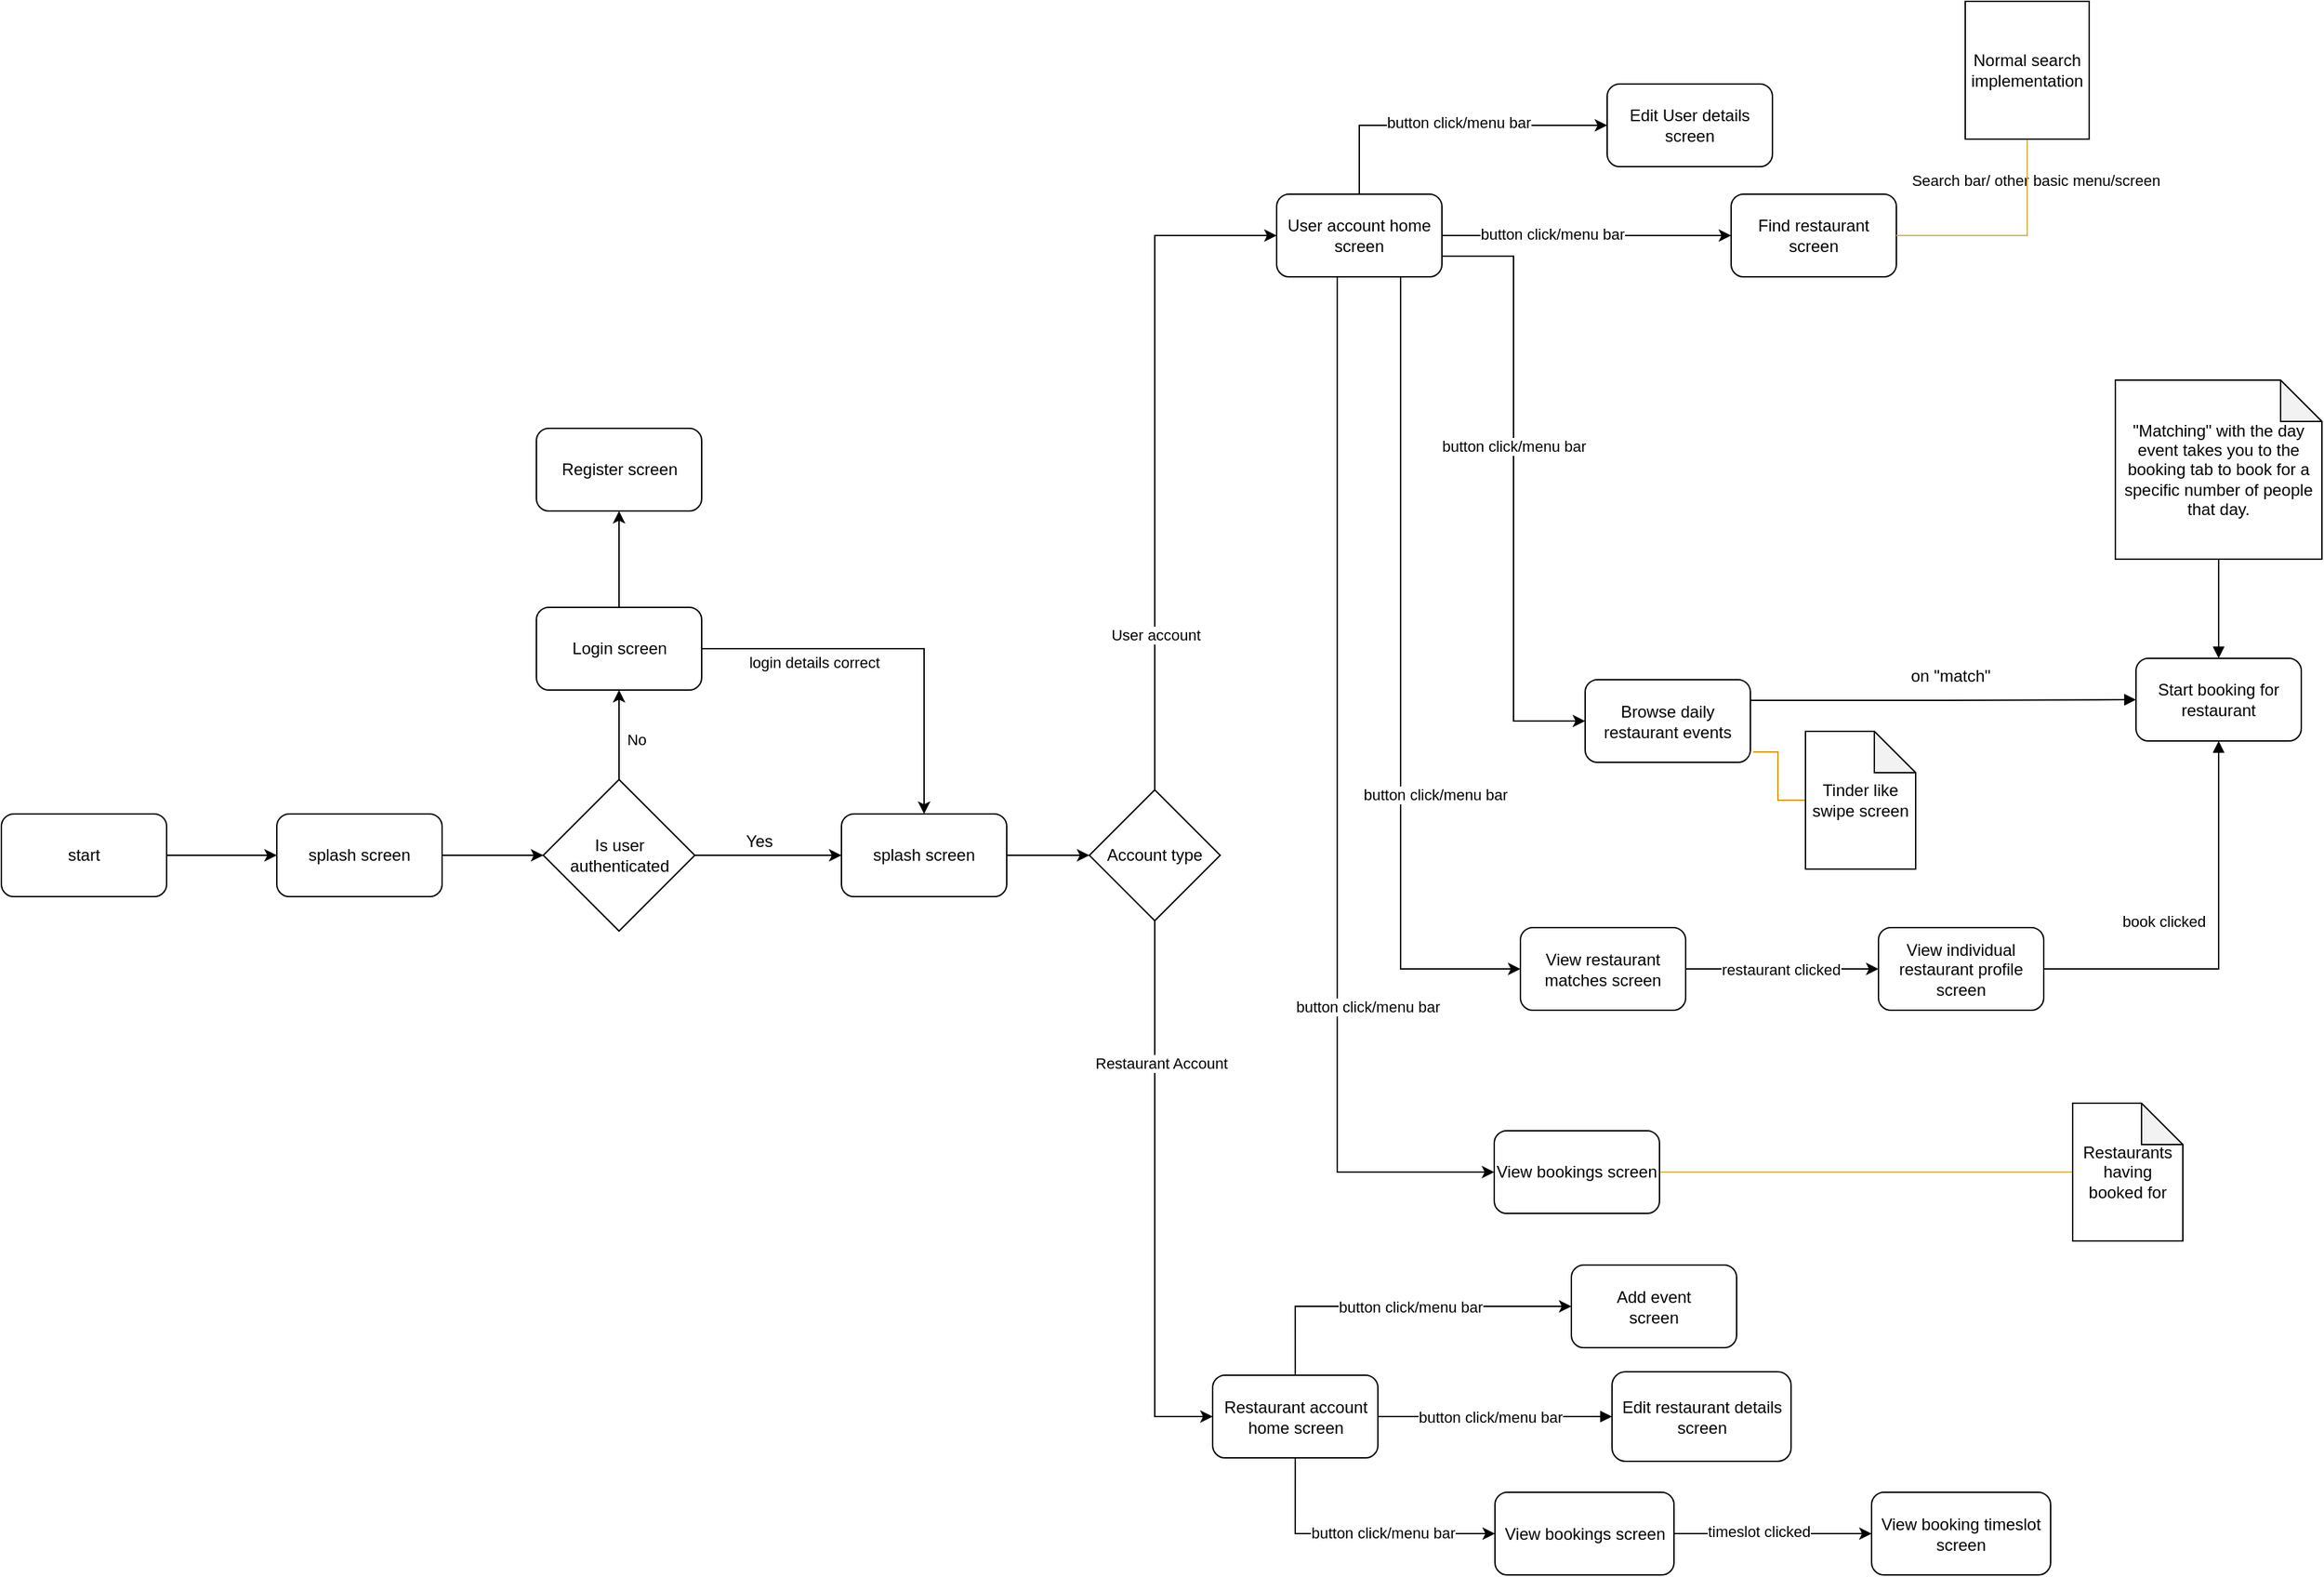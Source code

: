 <mxfile version="16.5.1" type="device"><diagram id="oubXl6nGQzKSagYQLi0U" name="Page-1"><mxGraphModel dx="1422" dy="2034" grid="1" gridSize="10" guides="1" tooltips="1" connect="1" arrows="1" fold="1" page="1" pageScale="1" pageWidth="827" pageHeight="1169" math="0" shadow="0"><root><mxCell id="0"/><mxCell id="1" parent="0"/><mxCell id="zoyHr7kzmplSB83bEfFx-3" style="edgeStyle=orthogonalEdgeStyle;rounded=0;orthogonalLoop=1;jettySize=auto;html=1;exitX=1;exitY=0.5;exitDx=0;exitDy=0;entryX=0;entryY=0.5;entryDx=0;entryDy=0;" parent="1" source="zoyHr7kzmplSB83bEfFx-1" target="zoyHr7kzmplSB83bEfFx-2" edge="1"><mxGeometry relative="1" as="geometry"/></mxCell><mxCell id="zoyHr7kzmplSB83bEfFx-1" value="start" style="rounded=1;whiteSpace=wrap;html=1;" parent="1" vertex="1"><mxGeometry x="20" y="370" width="120" height="60" as="geometry"/></mxCell><mxCell id="zoyHr7kzmplSB83bEfFx-5" style="edgeStyle=orthogonalEdgeStyle;rounded=0;orthogonalLoop=1;jettySize=auto;html=1;exitX=1;exitY=0.5;exitDx=0;exitDy=0;entryX=0;entryY=0.5;entryDx=0;entryDy=0;" parent="1" source="zoyHr7kzmplSB83bEfFx-2" target="zoyHr7kzmplSB83bEfFx-4" edge="1"><mxGeometry relative="1" as="geometry"/></mxCell><mxCell id="zoyHr7kzmplSB83bEfFx-2" value="splash screen" style="rounded=1;whiteSpace=wrap;html=1;" parent="1" vertex="1"><mxGeometry x="220" y="370" width="120" height="60" as="geometry"/></mxCell><mxCell id="zoyHr7kzmplSB83bEfFx-7" value="No" style="edgeStyle=orthogonalEdgeStyle;rounded=0;orthogonalLoop=1;jettySize=auto;html=1;exitX=0.5;exitY=0;exitDx=0;exitDy=0;entryX=0.5;entryY=1;entryDx=0;entryDy=0;" parent="1" source="zoyHr7kzmplSB83bEfFx-4" target="zoyHr7kzmplSB83bEfFx-6" edge="1"><mxGeometry x="-0.091" y="-12" relative="1" as="geometry"><mxPoint as="offset"/></mxGeometry></mxCell><mxCell id="zoyHr7kzmplSB83bEfFx-11" style="edgeStyle=orthogonalEdgeStyle;rounded=0;orthogonalLoop=1;jettySize=auto;html=1;entryX=0;entryY=0.5;entryDx=0;entryDy=0;" parent="1" source="zoyHr7kzmplSB83bEfFx-4" target="zoyHr7kzmplSB83bEfFx-10" edge="1"><mxGeometry relative="1" as="geometry"/></mxCell><mxCell id="zoyHr7kzmplSB83bEfFx-4" value="Is user authenticated" style="rhombus;whiteSpace=wrap;html=1;" parent="1" vertex="1"><mxGeometry x="413.5" y="345" width="110" height="110" as="geometry"/></mxCell><mxCell id="zoyHr7kzmplSB83bEfFx-9" style="edgeStyle=orthogonalEdgeStyle;rounded=0;orthogonalLoop=1;jettySize=auto;html=1;exitX=0.5;exitY=0;exitDx=0;exitDy=0;entryX=0.5;entryY=1;entryDx=0;entryDy=0;" parent="1" source="zoyHr7kzmplSB83bEfFx-6" target="zoyHr7kzmplSB83bEfFx-8" edge="1"><mxGeometry relative="1" as="geometry"/></mxCell><mxCell id="zoyHr7kzmplSB83bEfFx-13" style="edgeStyle=orthogonalEdgeStyle;rounded=0;orthogonalLoop=1;jettySize=auto;html=1;exitX=1;exitY=0.5;exitDx=0;exitDy=0;entryX=0.5;entryY=0;entryDx=0;entryDy=0;" parent="1" source="zoyHr7kzmplSB83bEfFx-6" target="zoyHr7kzmplSB83bEfFx-10" edge="1"><mxGeometry relative="1" as="geometry"/></mxCell><mxCell id="zoyHr7kzmplSB83bEfFx-14" value="login details correct" style="edgeLabel;html=1;align=center;verticalAlign=middle;resizable=0;points=[];" parent="zoyHr7kzmplSB83bEfFx-13" vertex="1" connectable="0"><mxGeometry x="-0.249" y="1" relative="1" as="geometry"><mxPoint x="-24" y="11" as="offset"/></mxGeometry></mxCell><mxCell id="zoyHr7kzmplSB83bEfFx-6" value="Login screen" style="rounded=1;whiteSpace=wrap;html=1;" parent="1" vertex="1"><mxGeometry x="408.5" y="220" width="120" height="60" as="geometry"/></mxCell><mxCell id="zoyHr7kzmplSB83bEfFx-8" value="Register screen" style="rounded=1;whiteSpace=wrap;html=1;" parent="1" vertex="1"><mxGeometry x="408.5" y="90" width="120" height="60" as="geometry"/></mxCell><mxCell id="zoyHr7kzmplSB83bEfFx-22" style="edgeStyle=orthogonalEdgeStyle;rounded=0;orthogonalLoop=1;jettySize=auto;html=1;entryX=0;entryY=0.5;entryDx=0;entryDy=0;" parent="1" source="zoyHr7kzmplSB83bEfFx-10" target="zoyHr7kzmplSB83bEfFx-21" edge="1"><mxGeometry relative="1" as="geometry"/></mxCell><mxCell id="zoyHr7kzmplSB83bEfFx-10" value="splash screen" style="rounded=1;whiteSpace=wrap;html=1;" parent="1" vertex="1"><mxGeometry x="630" y="370" width="120" height="60" as="geometry"/></mxCell><mxCell id="zoyHr7kzmplSB83bEfFx-12" value="Yes" style="text;html=1;align=center;verticalAlign=middle;resizable=0;points=[];autosize=1;strokeColor=none;fillColor=none;" parent="1" vertex="1"><mxGeometry x="550" y="380" width="40" height="20" as="geometry"/></mxCell><mxCell id="zoyHr7kzmplSB83bEfFx-40" style="edgeStyle=orthogonalEdgeStyle;rounded=0;orthogonalLoop=1;jettySize=auto;html=1;exitX=1;exitY=0.5;exitDx=0;exitDy=0;" parent="1" source="zoyHr7kzmplSB83bEfFx-15" target="zoyHr7kzmplSB83bEfFx-38" edge="1"><mxGeometry relative="1" as="geometry"/></mxCell><mxCell id="usdJdJegalm__UOr7mnW-5" value="timeslot clicked" style="edgeLabel;html=1;align=center;verticalAlign=middle;resizable=0;points=[];" vertex="1" connectable="0" parent="zoyHr7kzmplSB83bEfFx-40"><mxGeometry x="-0.149" y="2" relative="1" as="geometry"><mxPoint as="offset"/></mxGeometry></mxCell><mxCell id="zoyHr7kzmplSB83bEfFx-15" value="View bookings screen" style="rounded=1;whiteSpace=wrap;html=1;" parent="1" vertex="1"><mxGeometry x="1104.53" y="862.5" width="130" height="60" as="geometry"/></mxCell><mxCell id="zoyHr7kzmplSB83bEfFx-28" style="edgeStyle=orthogonalEdgeStyle;rounded=0;orthogonalLoop=1;jettySize=auto;html=1;exitX=0.5;exitY=0;exitDx=0;exitDy=0;entryX=0;entryY=0.5;entryDx=0;entryDy=0;" parent="1" source="zoyHr7kzmplSB83bEfFx-17" target="zoyHr7kzmplSB83bEfFx-19" edge="1"><mxGeometry relative="1" as="geometry"/></mxCell><mxCell id="usdJdJegalm__UOr7mnW-2" value="button click/menu bar" style="edgeLabel;html=1;align=center;verticalAlign=middle;resizable=0;points=[];" vertex="1" connectable="0" parent="zoyHr7kzmplSB83bEfFx-28"><mxGeometry x="0.061" relative="1" as="geometry"><mxPoint as="offset"/></mxGeometry></mxCell><mxCell id="zoyHr7kzmplSB83bEfFx-36" style="edgeStyle=orthogonalEdgeStyle;rounded=0;orthogonalLoop=1;jettySize=auto;html=1;exitX=0.5;exitY=1;exitDx=0;exitDy=0;entryX=0;entryY=0.5;entryDx=0;entryDy=0;" parent="1" source="zoyHr7kzmplSB83bEfFx-17" target="zoyHr7kzmplSB83bEfFx-15" edge="1"><mxGeometry relative="1" as="geometry"/></mxCell><mxCell id="usdJdJegalm__UOr7mnW-1" value="button click/menu bar" style="edgeLabel;html=1;align=center;verticalAlign=middle;resizable=0;points=[];" vertex="1" connectable="0" parent="zoyHr7kzmplSB83bEfFx-36"><mxGeometry x="0.186" y="1" relative="1" as="geometry"><mxPoint as="offset"/></mxGeometry></mxCell><mxCell id="6JSpy8acm47Giy0eQCWc-11" style="edgeStyle=orthogonalEdgeStyle;rounded=0;orthogonalLoop=1;jettySize=auto;html=1;exitX=1;exitY=0.5;exitDx=0;exitDy=0;entryX=0;entryY=0.5;entryDx=0;entryDy=0;endArrow=block;endFill=1;" parent="1" source="zoyHr7kzmplSB83bEfFx-17" target="zoyHr7kzmplSB83bEfFx-20" edge="1"><mxGeometry relative="1" as="geometry"/></mxCell><mxCell id="usdJdJegalm__UOr7mnW-3" value="button click/menu bar" style="edgeLabel;html=1;align=center;verticalAlign=middle;resizable=0;points=[];" vertex="1" connectable="0" parent="6JSpy8acm47Giy0eQCWc-11"><mxGeometry x="-0.281" y="-1" relative="1" as="geometry"><mxPoint x="20" y="-1" as="offset"/></mxGeometry></mxCell><mxCell id="zoyHr7kzmplSB83bEfFx-17" value="Restaurant account home screen" style="rounded=1;whiteSpace=wrap;html=1;" parent="1" vertex="1"><mxGeometry x="899.53" y="777.5" width="120" height="60" as="geometry"/></mxCell><mxCell id="zoyHr7kzmplSB83bEfFx-37" style="edgeStyle=orthogonalEdgeStyle;rounded=0;orthogonalLoop=1;jettySize=auto;html=1;exitX=0.5;exitY=0;exitDx=0;exitDy=0;entryX=0;entryY=0.5;entryDx=0;entryDy=0;" parent="1" source="zoyHr7kzmplSB83bEfFx-18" target="zoyHr7kzmplSB83bEfFx-31" edge="1"><mxGeometry relative="1" as="geometry"/></mxCell><mxCell id="usdJdJegalm__UOr7mnW-6" value="button click/menu bar" style="edgeLabel;html=1;align=center;verticalAlign=middle;resizable=0;points=[];" vertex="1" connectable="0" parent="zoyHr7kzmplSB83bEfFx-37"><mxGeometry x="0.057" y="2" relative="1" as="geometry"><mxPoint as="offset"/></mxGeometry></mxCell><mxCell id="zoyHr7kzmplSB83bEfFx-41" style="edgeStyle=orthogonalEdgeStyle;rounded=0;orthogonalLoop=1;jettySize=auto;html=1;exitX=1;exitY=0.5;exitDx=0;exitDy=0;entryX=0;entryY=0.5;entryDx=0;entryDy=0;" parent="1" source="zoyHr7kzmplSB83bEfFx-18" target="zoyHr7kzmplSB83bEfFx-34" edge="1"><mxGeometry relative="1" as="geometry"/></mxCell><mxCell id="6JSpy8acm47Giy0eQCWc-17" value="Search bar/ other basic menu/screen" style="edgeLabel;html=1;align=center;verticalAlign=middle;resizable=0;points=[];" parent="zoyHr7kzmplSB83bEfFx-41" vertex="1" connectable="0"><mxGeometry x="-0.111" y="1" relative="1" as="geometry"><mxPoint x="337" y="-39" as="offset"/></mxGeometry></mxCell><mxCell id="6JSpy8acm47Giy0eQCWc-18" value="button click/menu bar" style="edgeLabel;html=1;align=center;verticalAlign=middle;resizable=0;points=[];" parent="zoyHr7kzmplSB83bEfFx-41" vertex="1" connectable="0"><mxGeometry x="-0.238" y="1" relative="1" as="geometry"><mxPoint as="offset"/></mxGeometry></mxCell><mxCell id="zoyHr7kzmplSB83bEfFx-42" style="edgeStyle=orthogonalEdgeStyle;rounded=0;orthogonalLoop=1;jettySize=auto;html=1;exitX=0.75;exitY=1;exitDx=0;exitDy=0;entryX=0;entryY=0.5;entryDx=0;entryDy=0;" parent="1" source="zoyHr7kzmplSB83bEfFx-18" target="zoyHr7kzmplSB83bEfFx-33" edge="1"><mxGeometry relative="1" as="geometry"><mxPoint x="989" y="92.5" as="sourcePoint"/></mxGeometry></mxCell><mxCell id="6JSpy8acm47Giy0eQCWc-14" value="button click/menu bar" style="edgeLabel;html=1;align=center;verticalAlign=middle;resizable=0;points=[];" parent="zoyHr7kzmplSB83bEfFx-42" vertex="1" connectable="0"><mxGeometry x="0.276" relative="1" as="geometry"><mxPoint x="25" as="offset"/></mxGeometry></mxCell><mxCell id="zoyHr7kzmplSB83bEfFx-43" style="edgeStyle=orthogonalEdgeStyle;rounded=0;orthogonalLoop=1;jettySize=auto;html=1;exitX=0.5;exitY=1;exitDx=0;exitDy=0;entryX=0;entryY=0.5;entryDx=0;entryDy=0;" parent="1" source="zoyHr7kzmplSB83bEfFx-18" target="zoyHr7kzmplSB83bEfFx-32" edge="1"><mxGeometry relative="1" as="geometry"><mxPoint x="940" y="160" as="sourcePoint"/><Array as="points"><mxPoint x="990" y="-20"/><mxPoint x="990" y="630"/></Array></mxGeometry></mxCell><mxCell id="6JSpy8acm47Giy0eQCWc-15" value="button click/menu bar" style="edgeLabel;html=1;align=center;verticalAlign=middle;resizable=0;points=[];" parent="zoyHr7kzmplSB83bEfFx-43" vertex="1" connectable="0"><mxGeometry x="0.4" y="2" relative="1" as="geometry"><mxPoint x="20" as="offset"/></mxGeometry></mxCell><mxCell id="6JSpy8acm47Giy0eQCWc-3" style="edgeStyle=orthogonalEdgeStyle;rounded=0;orthogonalLoop=1;jettySize=auto;html=1;exitX=1;exitY=0.75;exitDx=0;exitDy=0;entryX=0;entryY=0.5;entryDx=0;entryDy=0;" parent="1" source="zoyHr7kzmplSB83bEfFx-18" target="6JSpy8acm47Giy0eQCWc-1" edge="1"><mxGeometry relative="1" as="geometry"/></mxCell><mxCell id="6JSpy8acm47Giy0eQCWc-13" value="button click/menu bar" style="edgeLabel;html=1;align=center;verticalAlign=middle;resizable=0;points=[];" parent="6JSpy8acm47Giy0eQCWc-3" vertex="1" connectable="0"><mxGeometry x="-0.142" relative="1" as="geometry"><mxPoint as="offset"/></mxGeometry></mxCell><mxCell id="zoyHr7kzmplSB83bEfFx-18" value="User account home screen" style="rounded=1;whiteSpace=wrap;html=1;" parent="1" vertex="1"><mxGeometry x="946" y="-80" width="120" height="60" as="geometry"/></mxCell><mxCell id="zoyHr7kzmplSB83bEfFx-19" value="Add event&lt;br&gt;screen" style="rounded=1;whiteSpace=wrap;html=1;" parent="1" vertex="1"><mxGeometry x="1160" y="697.5" width="120" height="60" as="geometry"/></mxCell><mxCell id="zoyHr7kzmplSB83bEfFx-20" value="Edit restaurant details&lt;br&gt;screen" style="rounded=1;whiteSpace=wrap;html=1;" parent="1" vertex="1"><mxGeometry x="1189.53" y="775" width="130" height="65" as="geometry"/></mxCell><mxCell id="zoyHr7kzmplSB83bEfFx-25" style="edgeStyle=orthogonalEdgeStyle;rounded=0;orthogonalLoop=1;jettySize=auto;html=1;exitX=0.5;exitY=0;exitDx=0;exitDy=0;entryX=0;entryY=0.5;entryDx=0;entryDy=0;" parent="1" source="zoyHr7kzmplSB83bEfFx-21" target="zoyHr7kzmplSB83bEfFx-18" edge="1"><mxGeometry relative="1" as="geometry"/></mxCell><mxCell id="zoyHr7kzmplSB83bEfFx-50" value="User account" style="edgeLabel;html=1;align=center;verticalAlign=middle;resizable=0;points=[];" parent="zoyHr7kzmplSB83bEfFx-25" vertex="1" connectable="0"><mxGeometry x="-0.54" y="4" relative="1" as="geometry"><mxPoint x="4" as="offset"/></mxGeometry></mxCell><mxCell id="zoyHr7kzmplSB83bEfFx-26" style="edgeStyle=orthogonalEdgeStyle;rounded=0;orthogonalLoop=1;jettySize=auto;html=1;exitX=0.5;exitY=1;exitDx=0;exitDy=0;entryX=0;entryY=0.5;entryDx=0;entryDy=0;" parent="1" source="zoyHr7kzmplSB83bEfFx-21" target="zoyHr7kzmplSB83bEfFx-17" edge="1"><mxGeometry relative="1" as="geometry"><mxPoint x="827.03" y="620" as="sourcePoint"/></mxGeometry></mxCell><mxCell id="zoyHr7kzmplSB83bEfFx-49" value="Restaurant Account" style="edgeLabel;html=1;align=center;verticalAlign=middle;resizable=0;points=[];" parent="zoyHr7kzmplSB83bEfFx-26" vertex="1" connectable="0"><mxGeometry x="-0.487" y="5" relative="1" as="geometry"><mxPoint x="-1" as="offset"/></mxGeometry></mxCell><mxCell id="zoyHr7kzmplSB83bEfFx-21" value="Account type" style="rhombus;whiteSpace=wrap;html=1;" parent="1" vertex="1"><mxGeometry x="810" y="352.5" width="95" height="95" as="geometry"/></mxCell><mxCell id="zoyHr7kzmplSB83bEfFx-31" value="Edit User details screen" style="rounded=1;whiteSpace=wrap;html=1;" parent="1" vertex="1"><mxGeometry x="1186" y="-160" width="120" height="60" as="geometry"/></mxCell><mxCell id="6JSpy8acm47Giy0eQCWc-6" style="edgeStyle=orthogonalEdgeStyle;rounded=0;orthogonalLoop=1;jettySize=auto;html=1;exitX=1;exitY=0.5;exitDx=0;exitDy=0;entryX=0;entryY=0.5;entryDx=0;entryDy=0;entryPerimeter=0;endArrow=none;endFill=0;fillColor=#fff2cc;strokeColor=#d6b656;" parent="1" source="zoyHr7kzmplSB83bEfFx-32" target="6JSpy8acm47Giy0eQCWc-7" edge="1"><mxGeometry relative="1" as="geometry"><mxPoint x="1380" y="418" as="targetPoint"/></mxGeometry></mxCell><mxCell id="zoyHr7kzmplSB83bEfFx-32" value="View bookings screen" style="rounded=1;whiteSpace=wrap;html=1;" parent="1" vertex="1"><mxGeometry x="1104" y="600" width="120" height="60" as="geometry"/></mxCell><mxCell id="zoyHr7kzmplSB83bEfFx-44" style="edgeStyle=orthogonalEdgeStyle;rounded=0;orthogonalLoop=1;jettySize=auto;html=1;exitX=1;exitY=0.5;exitDx=0;exitDy=0;entryX=0;entryY=0.5;entryDx=0;entryDy=0;" parent="1" source="zoyHr7kzmplSB83bEfFx-33" target="zoyHr7kzmplSB83bEfFx-35" edge="1"><mxGeometry relative="1" as="geometry"/></mxCell><mxCell id="6JSpy8acm47Giy0eQCWc-16" value="restaurant clicked" style="edgeLabel;html=1;align=center;verticalAlign=middle;resizable=0;points=[];" parent="zoyHr7kzmplSB83bEfFx-44" vertex="1" connectable="0"><mxGeometry x="-0.208" y="-1" relative="1" as="geometry"><mxPoint x="13" y="-1" as="offset"/></mxGeometry></mxCell><mxCell id="zoyHr7kzmplSB83bEfFx-33" value="View restaurant matches screen" style="rounded=1;whiteSpace=wrap;html=1;" parent="1" vertex="1"><mxGeometry x="1123" y="452.5" width="120" height="60" as="geometry"/></mxCell><mxCell id="zoyHr7kzmplSB83bEfFx-34" value="Find restaurant screen" style="rounded=1;whiteSpace=wrap;html=1;" parent="1" vertex="1"><mxGeometry x="1276" y="-80" width="120" height="60" as="geometry"/></mxCell><mxCell id="6JSpy8acm47Giy0eQCWc-23" style="edgeStyle=orthogonalEdgeStyle;rounded=0;orthogonalLoop=1;jettySize=auto;html=1;entryX=0.5;entryY=1;entryDx=0;entryDy=0;endArrow=block;endFill=1;" parent="1" source="zoyHr7kzmplSB83bEfFx-35" target="6JSpy8acm47Giy0eQCWc-9" edge="1"><mxGeometry relative="1" as="geometry"/></mxCell><mxCell id="6JSpy8acm47Giy0eQCWc-24" value="book clicked" style="edgeLabel;html=1;align=center;verticalAlign=middle;resizable=0;points=[];" parent="6JSpy8acm47Giy0eQCWc-23" vertex="1" connectable="0"><mxGeometry x="-0.388" y="2" relative="1" as="geometry"><mxPoint x="-3" y="-33" as="offset"/></mxGeometry></mxCell><mxCell id="zoyHr7kzmplSB83bEfFx-35" value="View individual restaurant profile screen" style="rounded=1;whiteSpace=wrap;html=1;" parent="1" vertex="1"><mxGeometry x="1383" y="452.5" width="120" height="60" as="geometry"/></mxCell><mxCell id="zoyHr7kzmplSB83bEfFx-38" value="View booking timeslot screen" style="rounded=1;whiteSpace=wrap;html=1;" parent="1" vertex="1"><mxGeometry x="1378" y="862.5" width="130" height="60" as="geometry"/></mxCell><mxCell id="6JSpy8acm47Giy0eQCWc-10" style="edgeStyle=orthogonalEdgeStyle;rounded=0;orthogonalLoop=1;jettySize=auto;html=1;exitX=0;exitY=0.5;exitDx=0;exitDy=0;exitPerimeter=0;entryX=1.017;entryY=0.875;entryDx=0;entryDy=0;endArrow=none;endFill=0;fillColor=#ffe6cc;strokeColor=#d79b00;entryPerimeter=0;" parent="1" source="zoyHr7kzmplSB83bEfFx-45" target="6JSpy8acm47Giy0eQCWc-1" edge="1"><mxGeometry relative="1" as="geometry"/></mxCell><mxCell id="zoyHr7kzmplSB83bEfFx-45" value="Tinder like swipe screen" style="shape=note;whiteSpace=wrap;html=1;backgroundOutline=1;darkOpacity=0.05;" parent="1" vertex="1"><mxGeometry x="1330" y="310" width="80" height="100" as="geometry"/></mxCell><mxCell id="6JSpy8acm47Giy0eQCWc-19" style="edgeStyle=orthogonalEdgeStyle;rounded=0;orthogonalLoop=1;jettySize=auto;html=1;exitX=1;exitY=0.25;exitDx=0;exitDy=0;entryX=0;entryY=0.5;entryDx=0;entryDy=0;endArrow=block;endFill=1;" parent="1" source="6JSpy8acm47Giy0eQCWc-1" target="6JSpy8acm47Giy0eQCWc-9" edge="1"><mxGeometry relative="1" as="geometry"/></mxCell><mxCell id="6JSpy8acm47Giy0eQCWc-1" value="Browse daily restaurant events" style="rounded=1;whiteSpace=wrap;html=1;" parent="1" vertex="1"><mxGeometry x="1170" y="272.5" width="120" height="60" as="geometry"/></mxCell><mxCell id="6JSpy8acm47Giy0eQCWc-5" style="edgeStyle=orthogonalEdgeStyle;rounded=0;orthogonalLoop=1;jettySize=auto;html=1;entryX=1;entryY=0.5;entryDx=0;entryDy=0;exitX=0.5;exitY=1;exitDx=0;exitDy=0;exitPerimeter=0;endArrow=none;endFill=0;fillColor=#fff2cc;strokeColor=#d6b656;" parent="1" source="6JSpy8acm47Giy0eQCWc-4" target="zoyHr7kzmplSB83bEfFx-34" edge="1"><mxGeometry relative="1" as="geometry"/></mxCell><mxCell id="6JSpy8acm47Giy0eQCWc-4" value="Normal search implementation" style="shape=note;whiteSpace=wrap;html=1;backgroundOutline=1;darkOpacity=0.05;size=0;" parent="1" vertex="1"><mxGeometry x="1446" y="-220" width="90" height="100" as="geometry"/></mxCell><mxCell id="6JSpy8acm47Giy0eQCWc-7" value="Restaurants having booked for" style="shape=note;whiteSpace=wrap;html=1;backgroundOutline=1;darkOpacity=0.05;" parent="1" vertex="1"><mxGeometry x="1524" y="580" width="80" height="100" as="geometry"/></mxCell><mxCell id="6JSpy8acm47Giy0eQCWc-9" value="Start booking for restaurant" style="rounded=1;whiteSpace=wrap;html=1;" parent="1" vertex="1"><mxGeometry x="1570" y="257" width="120" height="60" as="geometry"/></mxCell><mxCell id="6JSpy8acm47Giy0eQCWc-20" value="on &quot;match&quot;" style="text;html=1;align=center;verticalAlign=middle;resizable=0;points=[];autosize=1;strokeColor=none;fillColor=none;" parent="1" vertex="1"><mxGeometry x="1400" y="260" width="70" height="20" as="geometry"/></mxCell><mxCell id="6JSpy8acm47Giy0eQCWc-22" style="edgeStyle=orthogonalEdgeStyle;rounded=0;orthogonalLoop=1;jettySize=auto;html=1;entryX=0.5;entryY=0;entryDx=0;entryDy=0;endArrow=block;endFill=1;" parent="1" source="6JSpy8acm47Giy0eQCWc-21" target="6JSpy8acm47Giy0eQCWc-9" edge="1"><mxGeometry relative="1" as="geometry"/></mxCell><mxCell id="6JSpy8acm47Giy0eQCWc-21" value="&quot;Matching&quot; with the day event takes you to the booking tab to book for a specific number of people that day." style="shape=note;whiteSpace=wrap;html=1;backgroundOutline=1;darkOpacity=0.05;" parent="1" vertex="1"><mxGeometry x="1555" y="55" width="150" height="130" as="geometry"/></mxCell></root></mxGraphModel></diagram></mxfile>